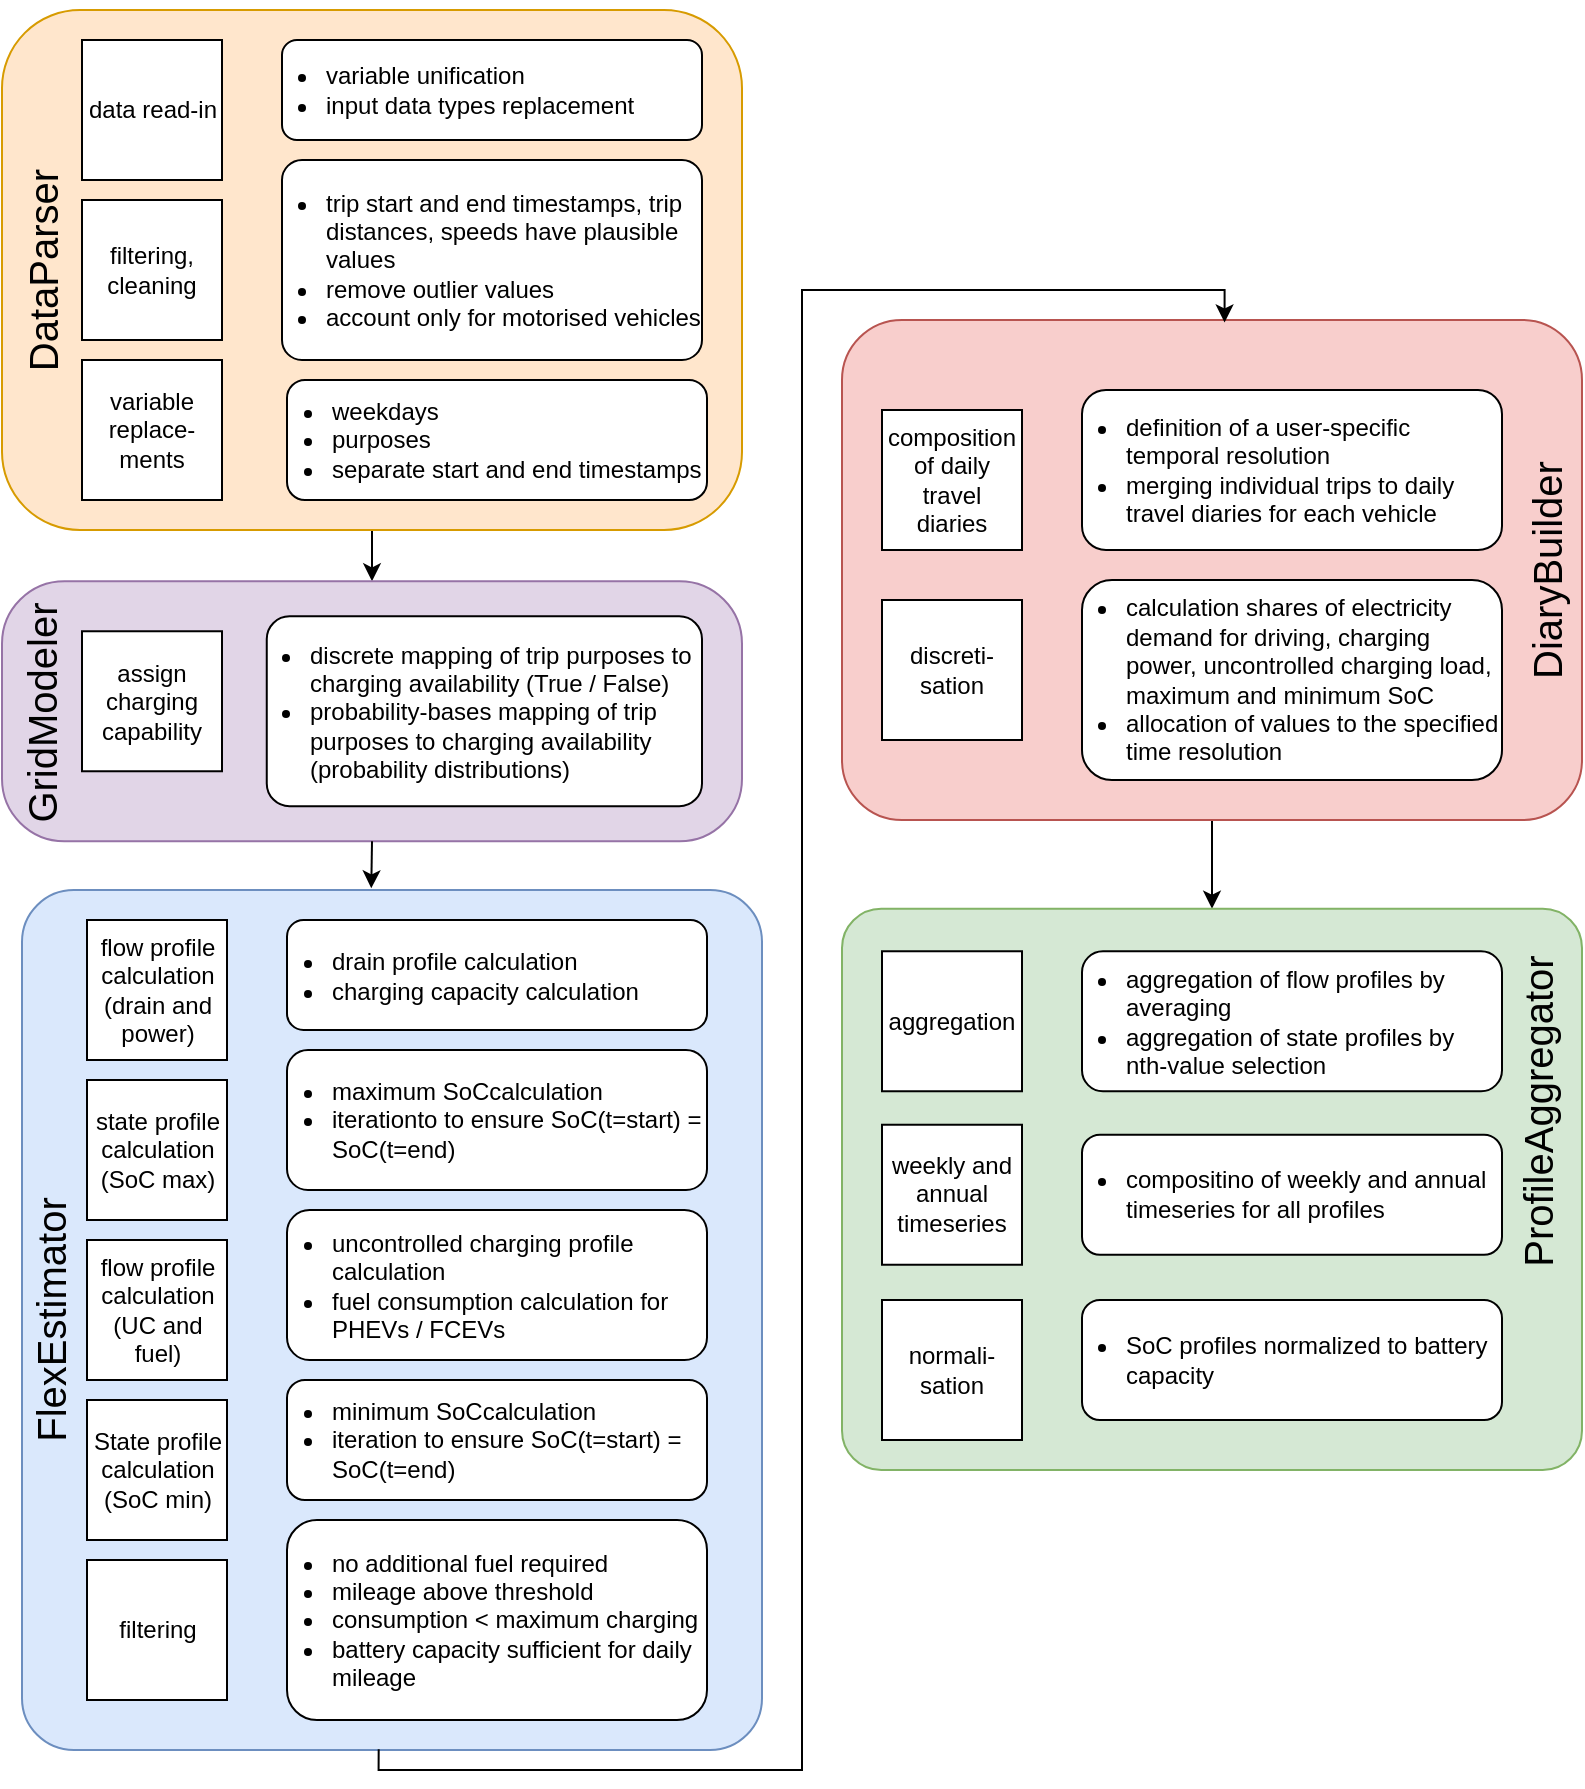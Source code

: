<mxfile version="21.3.8" type="device">
  <diagram id="YimaGMnV5s-QCDrL5l2j" name="Page-1">
    <mxGraphModel dx="1322" dy="642" grid="1" gridSize="10" guides="1" tooltips="1" connect="1" arrows="1" fold="1" page="1" pageScale="1" pageWidth="827" pageHeight="1169" math="0" shadow="0">
      <root>
        <mxCell id="0" />
        <mxCell id="1" parent="0" />
        <mxCell id="HGCUKCm3Jx_b27lc3u62-32" value="" style="rounded=1;whiteSpace=wrap;html=1;fillColor=#dae8fc;strokeColor=#6c8ebf;arcSize=7;" parent="1" vertex="1">
          <mxGeometry x="40" y="480" width="370" height="430" as="geometry" />
        </mxCell>
        <mxCell id="HGCUKCm3Jx_b27lc3u62-52" style="edgeStyle=orthogonalEdgeStyle;rounded=0;orthogonalLoop=1;jettySize=auto;html=1;fontSize=20;entryX=0.5;entryY=0;entryDx=0;entryDy=0;" parent="1" source="HGCUKCm3Jx_b27lc3u62-21" target="yWLFi-7v6lwdjs25CXLh-1" edge="1">
          <mxGeometry relative="1" as="geometry">
            <mxPoint x="635" y="489.37" as="targetPoint" />
          </mxGeometry>
        </mxCell>
        <mxCell id="HGCUKCm3Jx_b27lc3u62-21" value="" style="rounded=1;whiteSpace=wrap;html=1;fillColor=#f8cecc;strokeColor=#b85450;arcSize=12;" parent="1" vertex="1">
          <mxGeometry x="450" y="195" width="370" height="250" as="geometry" />
        </mxCell>
        <mxCell id="HGCUKCm3Jx_b27lc3u62-51" style="edgeStyle=orthogonalEdgeStyle;rounded=0;orthogonalLoop=1;jettySize=auto;html=1;fontSize=20;entryX=0.5;entryY=0;entryDx=0;entryDy=0;" parent="1" source="HGCUKCm3Jx_b27lc3u62-3" target="HGCUKCm3Jx_b27lc3u62-22" edge="1">
          <mxGeometry relative="1" as="geometry">
            <mxPoint x="190" y="570" as="targetPoint" />
          </mxGeometry>
        </mxCell>
        <mxCell id="HGCUKCm3Jx_b27lc3u62-3" value="" style="rounded=1;whiteSpace=wrap;html=1;fillColor=#ffe6cc;strokeColor=#d79b00;" parent="1" vertex="1">
          <mxGeometry x="30" y="40" width="370" height="260" as="geometry" />
        </mxCell>
        <mxCell id="lDoaL4beW7mUjwmd4tld-1" value="data read-in" style="whiteSpace=wrap;html=1;aspect=fixed;spacing=2;spacingLeft=2;spacingRight=1;" parent="1" vertex="1">
          <mxGeometry x="70" y="55" width="70" height="70" as="geometry" />
        </mxCell>
        <mxCell id="lDoaL4beW7mUjwmd4tld-2" value="filtering, cleaning" style="whiteSpace=wrap;html=1;aspect=fixed;" parent="1" vertex="1">
          <mxGeometry x="70" y="135" width="70" height="70" as="geometry" />
        </mxCell>
        <mxCell id="lDoaL4beW7mUjwmd4tld-3" value="variable replace-ments" style="whiteSpace=wrap;html=1;aspect=fixed;" parent="1" vertex="1">
          <mxGeometry x="70" y="215" width="70" height="70" as="geometry" />
        </mxCell>
        <mxCell id="lDoaL4beW7mUjwmd4tld-4" value="composition of daily travel diaries" style="whiteSpace=wrap;html=1;aspect=fixed;spacingLeft=2;spacingRight=2;" parent="1" vertex="1">
          <mxGeometry x="470" y="240" width="70" height="70" as="geometry" />
        </mxCell>
        <mxCell id="lDoaL4beW7mUjwmd4tld-7" value="&lt;div align=&quot;left&quot;&gt;&lt;ul&gt;&lt;li&gt;&lt;span style=&quot;background-color: initial;&quot;&gt;trip start and end timestamps, trip distances, speeds have plausible values&lt;/span&gt;&lt;/li&gt;&lt;li&gt;&lt;span style=&quot;background-color: initial;&quot;&gt;remove outlier values&lt;/span&gt;&lt;/li&gt;&lt;li&gt;account only for motorised vehicles&lt;/li&gt;&lt;/ul&gt;&lt;/div&gt;" style="rounded=1;whiteSpace=wrap;html=1;align=left;spacing=2;spacingLeft=-20;arcSize=10;" parent="1" vertex="1">
          <mxGeometry x="170" y="115" width="210" height="100" as="geometry" />
        </mxCell>
        <mxCell id="lDoaL4beW7mUjwmd4tld-8" value="&lt;ul&gt;&lt;li&gt;variable unification&lt;/li&gt;&lt;li&gt;input data types replacement&lt;br&gt;&lt;/li&gt;&lt;/ul&gt;" style="rounded=1;whiteSpace=wrap;html=1;align=left;spacingLeft=-20;" parent="1" vertex="1">
          <mxGeometry x="170" y="55" width="210" height="50" as="geometry" />
        </mxCell>
        <mxCell id="lDoaL4beW7mUjwmd4tld-9" value="&lt;ul&gt;&lt;li&gt;weekdays&lt;/li&gt;&lt;li&gt;purposes&lt;/li&gt;&lt;li&gt;separate start and end timestamps&lt;br&gt;&lt;/li&gt;&lt;/ul&gt;" style="rounded=1;whiteSpace=wrap;html=1;align=left;spacing=2;spacingLeft=-20;" parent="1" vertex="1">
          <mxGeometry x="172.5" y="225" width="210" height="60" as="geometry" />
        </mxCell>
        <mxCell id="lDoaL4beW7mUjwmd4tld-10" value="discreti-&lt;br&gt;sation" style="whiteSpace=wrap;html=1;aspect=fixed;spacingLeft=2;spacingRight=2;" parent="1" vertex="1">
          <mxGeometry x="470" y="335" width="70" height="70" as="geometry" />
        </mxCell>
        <mxCell id="lDoaL4beW7mUjwmd4tld-12" value="&lt;ul&gt;&lt;li&gt;definition of a user-specific temporal resolution&lt;/li&gt;&lt;li&gt;merging individual trips to daily travel diaries for each vehicle&lt;br&gt;&lt;/li&gt;&lt;/ul&gt;" style="rounded=1;whiteSpace=wrap;html=1;align=left;spacing=2;spacingLeft=-20;" parent="1" vertex="1">
          <mxGeometry x="570" y="230" width="210" height="80" as="geometry" />
        </mxCell>
        <mxCell id="HGCUKCm3Jx_b27lc3u62-4" value="DataParser" style="text;html=1;strokeColor=none;fillColor=none;align=center;verticalAlign=middle;whiteSpace=wrap;rounded=0;fontSize=20;rotation=270;" parent="1" vertex="1">
          <mxGeometry x="-85" y="160" width="270" height="20" as="geometry" />
        </mxCell>
        <mxCell id="HGCUKCm3Jx_b27lc3u62-16" value="DiaryBuilder" style="text;html=1;strokeColor=none;fillColor=none;align=center;verticalAlign=middle;whiteSpace=wrap;rounded=0;fontSize=20;rotation=270;" parent="1" vertex="1">
          <mxGeometry x="682" y="310" width="240" height="20" as="geometry" />
        </mxCell>
        <mxCell id="HGCUKCm3Jx_b27lc3u62-22" value="" style="rounded=1;whiteSpace=wrap;html=1;fillColor=#e1d5e7;strokeColor=#9673a6;arcSize=24;" parent="1" vertex="1">
          <mxGeometry x="30" y="325.63" width="370" height="130" as="geometry" />
        </mxCell>
        <mxCell id="HGCUKCm3Jx_b27lc3u62-24" value="assign charging capability" style="whiteSpace=wrap;html=1;aspect=fixed;spacingLeft=2;spacingRight=2;" parent="1" vertex="1">
          <mxGeometry x="70" y="350.63" width="70" height="70" as="geometry" />
        </mxCell>
        <mxCell id="HGCUKCm3Jx_b27lc3u62-25" value="&lt;ul&gt;&lt;li&gt;discrete mapping of trip purposes to charging availability (True / False)&lt;br&gt;&lt;/li&gt;&lt;li&gt;probability-bases mapping of trip purposes to charging availability (probability distributions)&lt;/li&gt;&lt;/ul&gt;" style="rounded=1;whiteSpace=wrap;html=1;align=left;spacingRight=2;spacingLeft=-20;arcSize=12;" parent="1" vertex="1">
          <mxGeometry x="162.38" y="343.13" width="217.62" height="95" as="geometry" />
        </mxCell>
        <mxCell id="HGCUKCm3Jx_b27lc3u62-31" value="FlexEstimator" style="text;html=1;strokeColor=none;fillColor=none;align=center;verticalAlign=middle;whiteSpace=wrap;rounded=0;fontSize=20;rotation=270;" parent="1" vertex="1">
          <mxGeometry x="-160" y="685" width="427.5" height="20" as="geometry" />
        </mxCell>
        <mxCell id="HGCUKCm3Jx_b27lc3u62-33" value="state profile calculation (SoC max)" style="whiteSpace=wrap;html=1;aspect=fixed;spacingLeft=2;spacingRight=2;" parent="1" vertex="1">
          <mxGeometry x="72.5" y="575" width="70" height="70" as="geometry" />
        </mxCell>
        <mxCell id="HGCUKCm3Jx_b27lc3u62-34" value="flow profile calculation (drain and power)" style="whiteSpace=wrap;html=1;aspect=fixed;spacingLeft=2;spacingRight=2;" parent="1" vertex="1">
          <mxGeometry x="72.5" y="495" width="70" height="70" as="geometry" />
        </mxCell>
        <mxCell id="HGCUKCm3Jx_b27lc3u62-35" value="&lt;ul&gt;&lt;li&gt;drain profile calculation&lt;/li&gt;&lt;li&gt;charging capacity calculation&lt;br&gt;&lt;/li&gt;&lt;/ul&gt;" style="rounded=1;whiteSpace=wrap;html=1;align=left;spacingRight=2;spacingLeft=-20;" parent="1" vertex="1">
          <mxGeometry x="172.5" y="495" width="210" height="55" as="geometry" />
        </mxCell>
        <mxCell id="HGCUKCm3Jx_b27lc3u62-36" value="&lt;ul&gt;&lt;li&gt;maximum SoCcalculation&lt;br&gt;&lt;/li&gt;&lt;li&gt;iterationto to ensure SoC(t=start) = SoC(t=end)&lt;br&gt;&lt;/li&gt;&lt;/ul&gt;" style="rounded=1;whiteSpace=wrap;html=1;align=left;spacingLeft=-20;spacingRight=2;" parent="1" vertex="1">
          <mxGeometry x="172.5" y="560" width="210" height="70" as="geometry" />
        </mxCell>
        <mxCell id="HGCUKCm3Jx_b27lc3u62-37" value="flow profile calculation (UC and fuel)" style="whiteSpace=wrap;html=1;aspect=fixed;spacingLeft=2;spacingRight=2;" parent="1" vertex="1">
          <mxGeometry x="72.5" y="655" width="70" height="70" as="geometry" />
        </mxCell>
        <mxCell id="HGCUKCm3Jx_b27lc3u62-38" value="&lt;ul&gt;&lt;li&gt;uncontrolled charging profile calculation&lt;/li&gt;&lt;li&gt;fuel consumption calculation for PHEVs / FCEVs&lt;br&gt;&lt;/li&gt;&lt;/ul&gt;" style="rounded=1;whiteSpace=wrap;html=1;align=left;spacingLeft=-20;" parent="1" vertex="1">
          <mxGeometry x="172.5" y="640" width="210" height="75" as="geometry" />
        </mxCell>
        <mxCell id="HGCUKCm3Jx_b27lc3u62-39" value="State profile calculation (SoC min)" style="whiteSpace=wrap;html=1;aspect=fixed;" parent="1" vertex="1">
          <mxGeometry x="72.5" y="735" width="70" height="70" as="geometry" />
        </mxCell>
        <mxCell id="HGCUKCm3Jx_b27lc3u62-40" value="&lt;ul&gt;&lt;li&gt;minimum SoCcalculation&lt;br&gt;&lt;/li&gt;&lt;li&gt;iteration to ensure SoC(t=start) = SoC(t=end)&lt;br&gt;&lt;/li&gt;&lt;/ul&gt;" style="rounded=1;whiteSpace=wrap;html=1;align=left;spacingLeft=-20;" parent="1" vertex="1">
          <mxGeometry x="172.5" y="725" width="210" height="60" as="geometry" />
        </mxCell>
        <mxCell id="HGCUKCm3Jx_b27lc3u62-41" value="filtering" style="whiteSpace=wrap;html=1;aspect=fixed;" parent="1" vertex="1">
          <mxGeometry x="72.5" y="815" width="70" height="70" as="geometry" />
        </mxCell>
        <mxCell id="HGCUKCm3Jx_b27lc3u62-42" value="&lt;ul&gt;&lt;li&gt;no additional fuel required&lt;/li&gt;&lt;li&gt;mileage above threshold&lt;/li&gt;&lt;li&gt;consumption &amp;lt; maximum charging&lt;/li&gt;&lt;li&gt;battery capacity sufficient for daily mileage&lt;br&gt;&lt;/li&gt;&lt;/ul&gt;" style="rounded=1;whiteSpace=wrap;html=1;align=left;spacingLeft=-20;" parent="1" vertex="1">
          <mxGeometry x="172.5" y="795" width="210" height="100" as="geometry" />
        </mxCell>
        <mxCell id="HGCUKCm3Jx_b27lc3u62-50" value="GridModeler" style="text;html=1;strokeColor=none;fillColor=none;align=center;verticalAlign=middle;whiteSpace=wrap;rounded=0;fontSize=20;rotation=270;" parent="1" vertex="1">
          <mxGeometry x="1.88" y="381.26" width="96.25" height="20" as="geometry" />
        </mxCell>
        <mxCell id="yWLFi-7v6lwdjs25CXLh-1" value="" style="rounded=1;whiteSpace=wrap;html=1;fillColor=#d5e8d4;strokeColor=#82b366;arcSize=7;" vertex="1" parent="1">
          <mxGeometry x="450" y="489.37" width="370" height="280.63" as="geometry" />
        </mxCell>
        <mxCell id="yWLFi-7v6lwdjs25CXLh-2" value="ProfileAggregator" style="text;html=1;strokeColor=none;fillColor=none;align=center;verticalAlign=middle;whiteSpace=wrap;rounded=0;fontSize=20;rotation=270;" vertex="1" parent="1">
          <mxGeometry x="710" y="580.63" width="174.75" height="20" as="geometry" />
        </mxCell>
        <mxCell id="yWLFi-7v6lwdjs25CXLh-13" value="aggregation" style="whiteSpace=wrap;html=1;aspect=fixed;" vertex="1" parent="1">
          <mxGeometry x="470" y="510.63" width="70" height="70" as="geometry" />
        </mxCell>
        <mxCell id="yWLFi-7v6lwdjs25CXLh-15" value="weekly and annual timeseries" style="whiteSpace=wrap;html=1;aspect=fixed;" vertex="1" parent="1">
          <mxGeometry x="470" y="597.37" width="70" height="70" as="geometry" />
        </mxCell>
        <mxCell id="yWLFi-7v6lwdjs25CXLh-16" value="&lt;ul&gt;&lt;li&gt;aggregation of flow profiles by averaging&lt;/li&gt;&lt;li&gt;aggregation of state profiles by nth-value selection&lt;br&gt;&lt;/li&gt;&lt;/ul&gt;" style="rounded=1;whiteSpace=wrap;html=1;align=left;spacingLeft=-20;" vertex="1" parent="1">
          <mxGeometry x="570" y="510.63" width="210" height="70" as="geometry" />
        </mxCell>
        <mxCell id="yWLFi-7v6lwdjs25CXLh-18" value="&lt;ul&gt;&lt;li&gt;compositino of weekly and annual&amp;nbsp; timeseries for all profiles&lt;/li&gt;&lt;/ul&gt;" style="rounded=1;whiteSpace=wrap;html=1;align=left;spacingLeft=-20;" vertex="1" parent="1">
          <mxGeometry x="570" y="602.37" width="210" height="60" as="geometry" />
        </mxCell>
        <mxCell id="yWLFi-7v6lwdjs25CXLh-20" style="edgeStyle=orthogonalEdgeStyle;rounded=0;orthogonalLoop=1;jettySize=auto;html=1;fontSize=20;entryX=0.472;entryY=-0.002;entryDx=0;entryDy=0;entryPerimeter=0;exitX=0.5;exitY=1;exitDx=0;exitDy=0;" edge="1" parent="1" source="HGCUKCm3Jx_b27lc3u62-22" target="HGCUKCm3Jx_b27lc3u62-32">
          <mxGeometry relative="1" as="geometry">
            <mxPoint x="215" y="460" as="sourcePoint" />
            <mxPoint x="225" y="341" as="targetPoint" />
            <Array as="points" />
          </mxGeometry>
        </mxCell>
        <mxCell id="yWLFi-7v6lwdjs25CXLh-21" value="&lt;ul&gt;&lt;li&gt;calculation shares of electricity demand for driving, charging power, uncontrolled charging load, maximum and minimum SoC&lt;br&gt;&lt;/li&gt;&lt;li&gt;allocation of values to the specified time resolution&amp;nbsp;&lt;/li&gt;&lt;/ul&gt;" style="rounded=1;whiteSpace=wrap;html=1;align=left;spacing=2;spacingLeft=-20;" vertex="1" parent="1">
          <mxGeometry x="570" y="325" width="210" height="100" as="geometry" />
        </mxCell>
        <mxCell id="yWLFi-7v6lwdjs25CXLh-23" value="normali-sation" style="whiteSpace=wrap;html=1;aspect=fixed;" vertex="1" parent="1">
          <mxGeometry x="470" y="685" width="70" height="70" as="geometry" />
        </mxCell>
        <mxCell id="yWLFi-7v6lwdjs25CXLh-24" value="&lt;ul&gt;&lt;li&gt;SoC profiles normalized to battery capacity&lt;/li&gt;&lt;/ul&gt;" style="rounded=1;whiteSpace=wrap;html=1;align=left;spacingLeft=-20;" vertex="1" parent="1">
          <mxGeometry x="570" y="685" width="210" height="60" as="geometry" />
        </mxCell>
        <mxCell id="yWLFi-7v6lwdjs25CXLh-27" style="edgeStyle=orthogonalEdgeStyle;rounded=0;orthogonalLoop=1;jettySize=auto;html=1;fontSize=20;entryX=0.517;entryY=0.005;entryDx=0;entryDy=0;entryPerimeter=0;exitX=0.482;exitY=0.999;exitDx=0;exitDy=0;exitPerimeter=0;" edge="1" parent="1" source="HGCUKCm3Jx_b27lc3u62-32" target="HGCUKCm3Jx_b27lc3u62-21">
          <mxGeometry relative="1" as="geometry">
            <mxPoint x="225" y="466" as="sourcePoint" />
            <mxPoint x="225" y="489" as="targetPoint" />
            <Array as="points">
              <mxPoint x="218" y="920" />
              <mxPoint x="430" y="920" />
              <mxPoint x="430" y="180" />
              <mxPoint x="641" y="180" />
            </Array>
          </mxGeometry>
        </mxCell>
      </root>
    </mxGraphModel>
  </diagram>
</mxfile>
